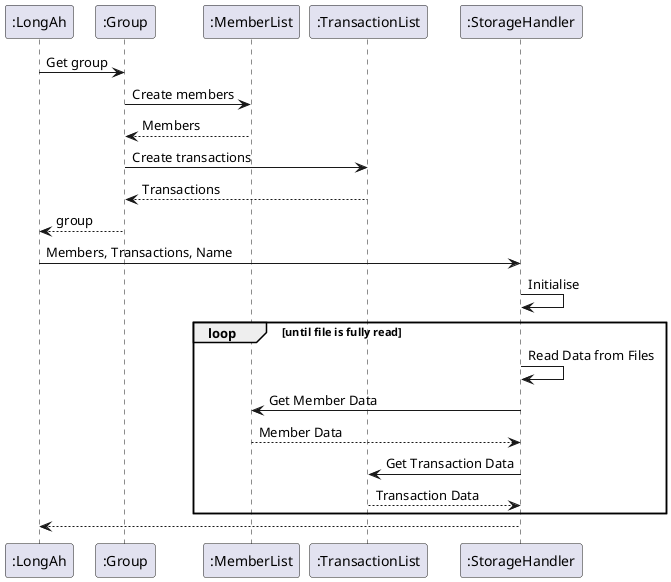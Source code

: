 @startuml
participant ":LongAh"
participant ":Group"
participant ":MemberList"
participant ":TransactionList"
participant ":StorageHandler"

":LongAh" -> ":Group": Get group
":Group" -> ":MemberList": Create members
":MemberList" --> ":Group": Members
":Group" -> ":TransactionList": Create transactions
":TransactionList" --> ":Group": Transactions
":Group" --> ":LongAh": group
":LongAh" -> ":StorageHandler": Members, Transactions, Name
":StorageHandler" -> ":StorageHandler": Initialise 
loop until file is fully read
":StorageHandler" -> ":StorageHandler": Read Data from Files
":StorageHandler" -> ":MemberList": Get Member Data
":MemberList" --> ":StorageHandler" : Member Data
":StorageHandler" -> ":TransactionList": Get Transaction Data
":TransactionList" --> ":StorageHandler" : Transaction Data
end
":StorageHandler" --> ":LongAh"
@enduml